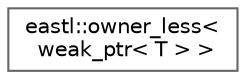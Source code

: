 digraph "类继承关系图"
{
 // LATEX_PDF_SIZE
  bgcolor="transparent";
  edge [fontname=Helvetica,fontsize=10,labelfontname=Helvetica,labelfontsize=10];
  node [fontname=Helvetica,fontsize=10,shape=box,height=0.2,width=0.4];
  rankdir="LR";
  Node0 [id="Node000000",label="eastl::owner_less\<\l weak_ptr\< T \> \>",height=0.2,width=0.4,color="grey40", fillcolor="white", style="filled",URL="$structeastl_1_1owner__less_3_01weak__ptr_3_01_t_01_4_01_4.html",tooltip=" "];
}
